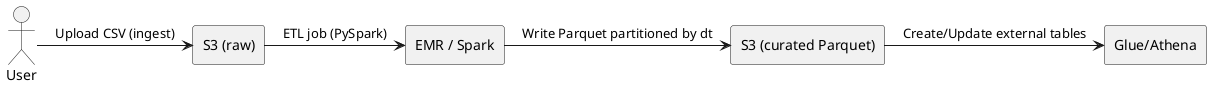 @startuml
skinparam shadowing false
skinparam handwritten false
actor User
rectangle "S3 (raw)" as S3R
rectangle "EMR / Spark" as EMR
rectangle "S3 (curated Parquet)" as S3C
rectangle "Glue/Athena" as ATH
User -> S3R : Upload CSV (ingest)
S3R -> EMR : ETL job (PySpark)
EMR -> S3C : Write Parquet partitioned by dt
S3C -> ATH : Create/Update external tables
@enduml
